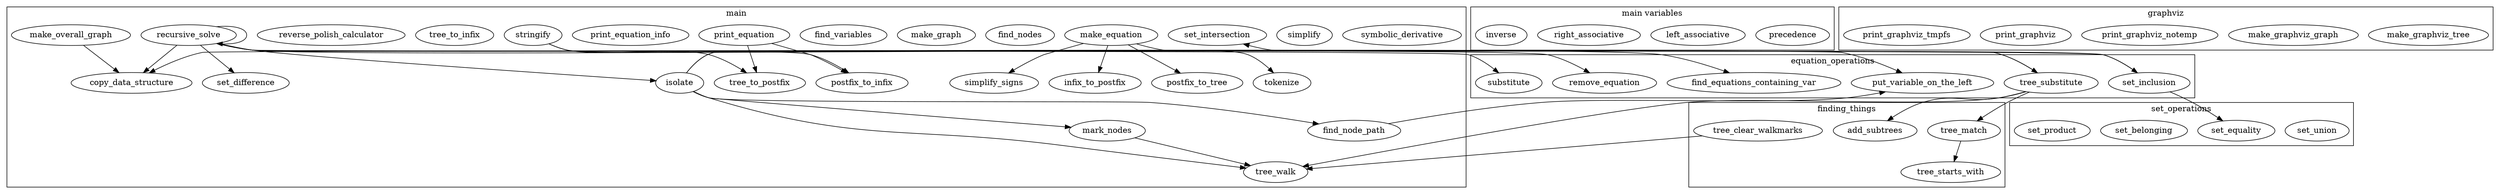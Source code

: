 


digraph {

subgraph cluster_0 {

label="main";

symbolic_derivative;
simplify;


tokenize
simplify_signs
infix_to_postfix
postfix_to_tree
copy_data_structure
simplify
postfix_to_infix
tree_to_postfix
make_equation
stringify
mark_nodes
find_nodes
isolate
make_graph
find_node_path
find_variables
set_intersection
set_difference
print_equation_info
recursive_solve
tree_to_infix
tree_to_postfix
reverse_polish_calculator
stringify
print_equation
make_overall_graph
tree_walk
}


subgraph cluster_1 {

label="main variables"

precedence;
left_associative;
right_associative;
inverse;
}

subgraph cluster_2 {
label="equation_operations"

isolate;

isolate -> find_node_path;
isolate -> tree_substitute;
isolate -> tree_walk;
isolate -> mark_nodes;
isolate -> put_variable_on_the_left;


substitute;


recursive_solve -> find_equations_containing_var;
recursive_solve -> remove_equation;
recursive_solve -> copy_data_structure;
recursive_solve -> isolate;
recursive_solve -> set_inclusion;
recursive_solve -> set_difference;
recursive_solve -> recursive_solve;
recursive_solve -> substitute;

put_variable_on_the_left;

}
subgraph cluster_3 {

label="equation_output";

postfix_to_infix;
reverse_polish_calculator;
tree_to_infix;
tree_to_postfix;

print_equation;
print_equation -> postfix_to_infix;
print_equation -> tree_to_postfix;

stringify;
stringify -> postfix_to_infix;
stringify -> tree_to_postfix;


print_equation_info;

}

subgraph cluster_4 {

label="finding_things";


find_node_path;
find_node_path -> put_variable_on_the_left;

find_nodes;
find_variables;
find_equations_containing_var;
tree_starts_with;

tree_match;
tree_match -> tree_starts_with;

tree_substitute;
tree_substitute -> tree_match;
tree_substitute -> copy_data_structure;
tree_substitute -> tree_walk;
tree_substitute -> add_subtrees;

tree_walk;

tree_clear_walkmarks;
tree_clear_walkmarks -> tree_walk;

mark_nodes;
mark_nodes -> tree_walk;

}

subgraph cluster_5 {

label="graph";

make_graph;

make_overall_graph;
make_overall_graph -> copy_data_structure;

copy_data_structure;

}

subgraph cluster_6 {

label="graphviz";

make_graphviz_tree;
make_graphviz_graph;
print_graphviz_notemp;
print_graphviz;
print_graphviz_tmpfs;

}

subgraph cluster_7 {

label="make_equation";


tokenize;
simplify_signs;
infix_to_postfix;
postfix_to_tree;
make_equation;

make_equation -> tokenize;
make_equation -> simplify_signs;
make_equation -> infix_to_postfix;
make_equation -> postfix_to_tree;

}


subgraph cluster_8 {

label="set_operations";

set_intersection;
set_difference;
set_union;
set_equality;
set_inclusion;

set_inclusion -> set_equality;
set_inclusion -> set_intersection;

set_belonging;
set_product;


}

}

